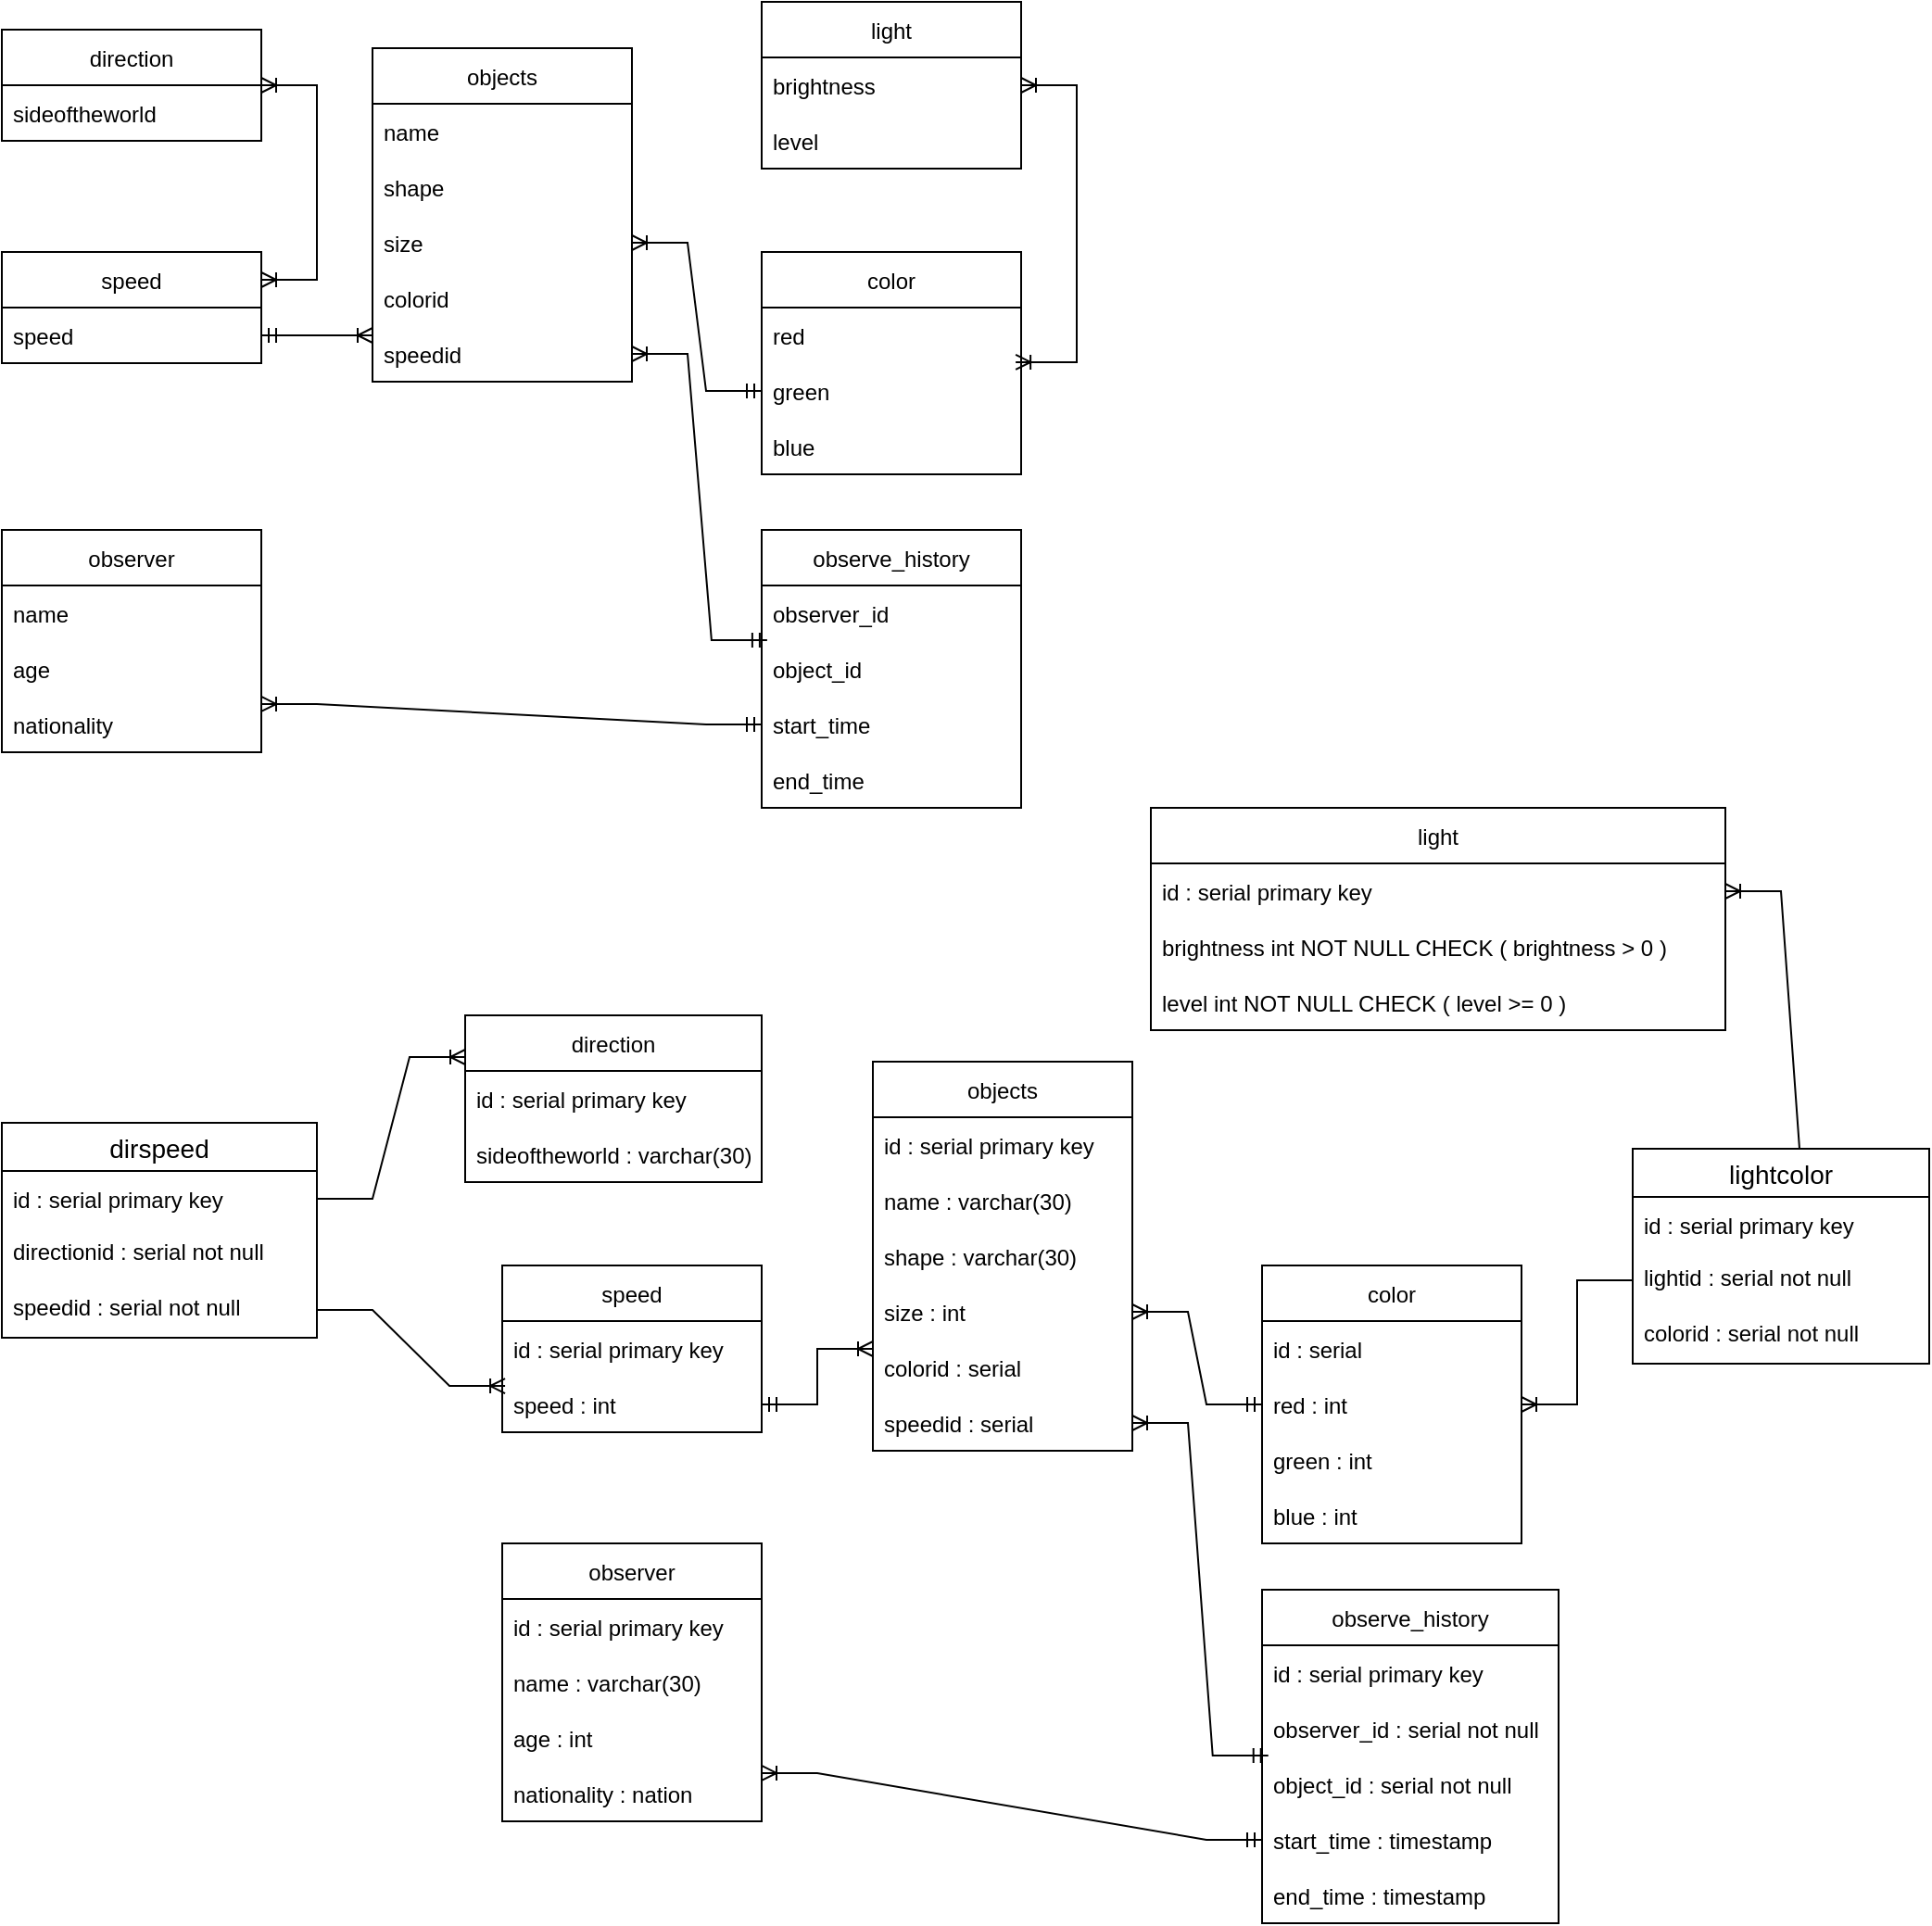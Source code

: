 <mxfile version="18.1.3" type="github">
  <diagram id="-K4ERPyTieTXIp2pPhN8" name="Page-1">
    <mxGraphModel dx="1165" dy="765" grid="1" gridSize="10" guides="1" tooltips="1" connect="1" arrows="1" fold="1" page="1" pageScale="1" pageWidth="1169" pageHeight="1654" math="0" shadow="0">
      <root>
        <mxCell id="0" />
        <mxCell id="1" parent="0" />
        <mxCell id="L3-jUyVPx0er-l2y9_Mx-1" value="direction" style="swimlane;fontStyle=0;childLayout=stackLayout;horizontal=1;startSize=30;horizontalStack=0;resizeParent=1;resizeParentMax=0;resizeLast=0;collapsible=1;marginBottom=0;" vertex="1" parent="1">
          <mxGeometry x="110" y="50" width="140" height="60" as="geometry" />
        </mxCell>
        <mxCell id="L3-jUyVPx0er-l2y9_Mx-2" value="sideoftheworld" style="text;strokeColor=none;fillColor=none;align=left;verticalAlign=middle;spacingLeft=4;spacingRight=4;overflow=hidden;points=[[0,0.5],[1,0.5]];portConstraint=eastwest;rotatable=0;" vertex="1" parent="L3-jUyVPx0er-l2y9_Mx-1">
          <mxGeometry y="30" width="140" height="30" as="geometry" />
        </mxCell>
        <mxCell id="L3-jUyVPx0er-l2y9_Mx-6" value="speed" style="swimlane;fontStyle=0;childLayout=stackLayout;horizontal=1;startSize=30;horizontalStack=0;resizeParent=1;resizeParentMax=0;resizeLast=0;collapsible=1;marginBottom=0;" vertex="1" parent="1">
          <mxGeometry x="110" y="170" width="140" height="60" as="geometry" />
        </mxCell>
        <mxCell id="L3-jUyVPx0er-l2y9_Mx-7" value="speed" style="text;strokeColor=none;fillColor=none;align=left;verticalAlign=middle;spacingLeft=4;spacingRight=4;overflow=hidden;points=[[0,0.5],[1,0.5]];portConstraint=eastwest;rotatable=0;" vertex="1" parent="L3-jUyVPx0er-l2y9_Mx-6">
          <mxGeometry y="30" width="140" height="30" as="geometry" />
        </mxCell>
        <mxCell id="L3-jUyVPx0er-l2y9_Mx-10" value="light" style="swimlane;fontStyle=0;childLayout=stackLayout;horizontal=1;startSize=30;horizontalStack=0;resizeParent=1;resizeParentMax=0;resizeLast=0;collapsible=1;marginBottom=0;" vertex="1" parent="1">
          <mxGeometry x="520" y="35" width="140" height="90" as="geometry" />
        </mxCell>
        <mxCell id="L3-jUyVPx0er-l2y9_Mx-11" value="brightness" style="text;strokeColor=none;fillColor=none;align=left;verticalAlign=middle;spacingLeft=4;spacingRight=4;overflow=hidden;points=[[0,0.5],[1,0.5]];portConstraint=eastwest;rotatable=0;" vertex="1" parent="L3-jUyVPx0er-l2y9_Mx-10">
          <mxGeometry y="30" width="140" height="30" as="geometry" />
        </mxCell>
        <mxCell id="L3-jUyVPx0er-l2y9_Mx-12" value="level" style="text;strokeColor=none;fillColor=none;align=left;verticalAlign=middle;spacingLeft=4;spacingRight=4;overflow=hidden;points=[[0,0.5],[1,0.5]];portConstraint=eastwest;rotatable=0;" vertex="1" parent="L3-jUyVPx0er-l2y9_Mx-10">
          <mxGeometry y="60" width="140" height="30" as="geometry" />
        </mxCell>
        <mxCell id="L3-jUyVPx0er-l2y9_Mx-14" value="color" style="swimlane;fontStyle=0;childLayout=stackLayout;horizontal=1;startSize=30;horizontalStack=0;resizeParent=1;resizeParentMax=0;resizeLast=0;collapsible=1;marginBottom=0;" vertex="1" parent="1">
          <mxGeometry x="520" y="170" width="140" height="120" as="geometry" />
        </mxCell>
        <mxCell id="L3-jUyVPx0er-l2y9_Mx-15" value="red" style="text;strokeColor=none;fillColor=none;align=left;verticalAlign=middle;spacingLeft=4;spacingRight=4;overflow=hidden;points=[[0,0.5],[1,0.5]];portConstraint=eastwest;rotatable=0;" vertex="1" parent="L3-jUyVPx0er-l2y9_Mx-14">
          <mxGeometry y="30" width="140" height="30" as="geometry" />
        </mxCell>
        <mxCell id="L3-jUyVPx0er-l2y9_Mx-16" value="green" style="text;strokeColor=none;fillColor=none;align=left;verticalAlign=middle;spacingLeft=4;spacingRight=4;overflow=hidden;points=[[0,0.5],[1,0.5]];portConstraint=eastwest;rotatable=0;" vertex="1" parent="L3-jUyVPx0er-l2y9_Mx-14">
          <mxGeometry y="60" width="140" height="30" as="geometry" />
        </mxCell>
        <mxCell id="L3-jUyVPx0er-l2y9_Mx-17" value="blue" style="text;strokeColor=none;fillColor=none;align=left;verticalAlign=middle;spacingLeft=4;spacingRight=4;overflow=hidden;points=[[0,0.5],[1,0.5]];portConstraint=eastwest;rotatable=0;" vertex="1" parent="L3-jUyVPx0er-l2y9_Mx-14">
          <mxGeometry y="90" width="140" height="30" as="geometry" />
        </mxCell>
        <mxCell id="L3-jUyVPx0er-l2y9_Mx-18" value="objects" style="swimlane;fontStyle=0;childLayout=stackLayout;horizontal=1;startSize=30;horizontalStack=0;resizeParent=1;resizeParentMax=0;resizeLast=0;collapsible=1;marginBottom=0;" vertex="1" parent="1">
          <mxGeometry x="310" y="60" width="140" height="180" as="geometry" />
        </mxCell>
        <mxCell id="L3-jUyVPx0er-l2y9_Mx-19" value="name" style="text;strokeColor=none;fillColor=none;align=left;verticalAlign=middle;spacingLeft=4;spacingRight=4;overflow=hidden;points=[[0,0.5],[1,0.5]];portConstraint=eastwest;rotatable=0;" vertex="1" parent="L3-jUyVPx0er-l2y9_Mx-18">
          <mxGeometry y="30" width="140" height="30" as="geometry" />
        </mxCell>
        <mxCell id="L3-jUyVPx0er-l2y9_Mx-20" value="shape" style="text;strokeColor=none;fillColor=none;align=left;verticalAlign=middle;spacingLeft=4;spacingRight=4;overflow=hidden;points=[[0,0.5],[1,0.5]];portConstraint=eastwest;rotatable=0;" vertex="1" parent="L3-jUyVPx0er-l2y9_Mx-18">
          <mxGeometry y="60" width="140" height="30" as="geometry" />
        </mxCell>
        <mxCell id="L3-jUyVPx0er-l2y9_Mx-21" value="size" style="text;strokeColor=none;fillColor=none;align=left;verticalAlign=middle;spacingLeft=4;spacingRight=4;overflow=hidden;points=[[0,0.5],[1,0.5]];portConstraint=eastwest;rotatable=0;" vertex="1" parent="L3-jUyVPx0er-l2y9_Mx-18">
          <mxGeometry y="90" width="140" height="30" as="geometry" />
        </mxCell>
        <mxCell id="L3-jUyVPx0er-l2y9_Mx-22" value="colorid" style="text;strokeColor=none;fillColor=none;align=left;verticalAlign=middle;spacingLeft=4;spacingRight=4;overflow=hidden;points=[[0,0.5],[1,0.5]];portConstraint=eastwest;rotatable=0;" vertex="1" parent="L3-jUyVPx0er-l2y9_Mx-18">
          <mxGeometry y="120" width="140" height="30" as="geometry" />
        </mxCell>
        <mxCell id="L3-jUyVPx0er-l2y9_Mx-23" value="speedid" style="text;strokeColor=none;fillColor=none;align=left;verticalAlign=middle;spacingLeft=4;spacingRight=4;overflow=hidden;points=[[0,0.5],[1,0.5]];portConstraint=eastwest;rotatable=0;" vertex="1" parent="L3-jUyVPx0er-l2y9_Mx-18">
          <mxGeometry y="150" width="140" height="30" as="geometry" />
        </mxCell>
        <mxCell id="L3-jUyVPx0er-l2y9_Mx-24" value="observer" style="swimlane;fontStyle=0;childLayout=stackLayout;horizontal=1;startSize=30;horizontalStack=0;resizeParent=1;resizeParentMax=0;resizeLast=0;collapsible=1;marginBottom=0;" vertex="1" parent="1">
          <mxGeometry x="110" y="320" width="140" height="120" as="geometry" />
        </mxCell>
        <mxCell id="L3-jUyVPx0er-l2y9_Mx-25" value="name" style="text;strokeColor=none;fillColor=none;align=left;verticalAlign=middle;spacingLeft=4;spacingRight=4;overflow=hidden;points=[[0,0.5],[1,0.5]];portConstraint=eastwest;rotatable=0;" vertex="1" parent="L3-jUyVPx0er-l2y9_Mx-24">
          <mxGeometry y="30" width="140" height="30" as="geometry" />
        </mxCell>
        <mxCell id="L3-jUyVPx0er-l2y9_Mx-26" value="age" style="text;strokeColor=none;fillColor=none;align=left;verticalAlign=middle;spacingLeft=4;spacingRight=4;overflow=hidden;points=[[0,0.5],[1,0.5]];portConstraint=eastwest;rotatable=0;" vertex="1" parent="L3-jUyVPx0er-l2y9_Mx-24">
          <mxGeometry y="60" width="140" height="30" as="geometry" />
        </mxCell>
        <mxCell id="L3-jUyVPx0er-l2y9_Mx-27" value="nationality" style="text;strokeColor=none;fillColor=none;align=left;verticalAlign=middle;spacingLeft=4;spacingRight=4;overflow=hidden;points=[[0,0.5],[1,0.5]];portConstraint=eastwest;rotatable=0;" vertex="1" parent="L3-jUyVPx0er-l2y9_Mx-24">
          <mxGeometry y="90" width="140" height="30" as="geometry" />
        </mxCell>
        <mxCell id="L3-jUyVPx0er-l2y9_Mx-28" value="observe_history" style="swimlane;fontStyle=0;childLayout=stackLayout;horizontal=1;startSize=30;horizontalStack=0;resizeParent=1;resizeParentMax=0;resizeLast=0;collapsible=1;marginBottom=0;" vertex="1" parent="1">
          <mxGeometry x="520" y="320" width="140" height="150" as="geometry" />
        </mxCell>
        <mxCell id="L3-jUyVPx0er-l2y9_Mx-29" value="observer_id" style="text;strokeColor=none;fillColor=none;align=left;verticalAlign=middle;spacingLeft=4;spacingRight=4;overflow=hidden;points=[[0,0.5],[1,0.5]];portConstraint=eastwest;rotatable=0;" vertex="1" parent="L3-jUyVPx0er-l2y9_Mx-28">
          <mxGeometry y="30" width="140" height="30" as="geometry" />
        </mxCell>
        <mxCell id="L3-jUyVPx0er-l2y9_Mx-30" value="object_id" style="text;strokeColor=none;fillColor=none;align=left;verticalAlign=middle;spacingLeft=4;spacingRight=4;overflow=hidden;points=[[0,0.5],[1,0.5]];portConstraint=eastwest;rotatable=0;" vertex="1" parent="L3-jUyVPx0er-l2y9_Mx-28">
          <mxGeometry y="60" width="140" height="30" as="geometry" />
        </mxCell>
        <mxCell id="L3-jUyVPx0er-l2y9_Mx-32" value="start_time" style="text;strokeColor=none;fillColor=none;align=left;verticalAlign=middle;spacingLeft=4;spacingRight=4;overflow=hidden;points=[[0,0.5],[1,0.5]];portConstraint=eastwest;rotatable=0;" vertex="1" parent="L3-jUyVPx0er-l2y9_Mx-28">
          <mxGeometry y="90" width="140" height="30" as="geometry" />
        </mxCell>
        <mxCell id="L3-jUyVPx0er-l2y9_Mx-31" value="end_time" style="text;strokeColor=none;fillColor=none;align=left;verticalAlign=middle;spacingLeft=4;spacingRight=4;overflow=hidden;points=[[0,0.5],[1,0.5]];portConstraint=eastwest;rotatable=0;" vertex="1" parent="L3-jUyVPx0er-l2y9_Mx-28">
          <mxGeometry y="120" width="140" height="30" as="geometry" />
        </mxCell>
        <mxCell id="L3-jUyVPx0er-l2y9_Mx-33" value="" style="edgeStyle=entityRelationEdgeStyle;fontSize=12;html=1;endArrow=ERoneToMany;startArrow=ERoneToMany;rounded=0;entryX=1;entryY=0.5;entryDx=0;entryDy=0;exitX=1;exitY=0.25;exitDx=0;exitDy=0;" edge="1" parent="1" source="L3-jUyVPx0er-l2y9_Mx-6" target="L3-jUyVPx0er-l2y9_Mx-1">
          <mxGeometry width="100" height="100" relative="1" as="geometry">
            <mxPoint x="360" y="330" as="sourcePoint" />
            <mxPoint x="460" y="230" as="targetPoint" />
          </mxGeometry>
        </mxCell>
        <mxCell id="L3-jUyVPx0er-l2y9_Mx-34" value="" style="edgeStyle=entityRelationEdgeStyle;fontSize=12;html=1;endArrow=ERoneToMany;startArrow=ERmandOne;rounded=0;exitX=1;exitY=0.5;exitDx=0;exitDy=0;" edge="1" parent="1" source="L3-jUyVPx0er-l2y9_Mx-7">
          <mxGeometry width="100" height="100" relative="1" as="geometry">
            <mxPoint x="360" y="330" as="sourcePoint" />
            <mxPoint x="310" y="215" as="targetPoint" />
          </mxGeometry>
        </mxCell>
        <mxCell id="L3-jUyVPx0er-l2y9_Mx-35" value="" style="edgeStyle=entityRelationEdgeStyle;fontSize=12;html=1;endArrow=ERoneToMany;startArrow=ERoneToMany;rounded=0;exitX=0.979;exitY=-0.017;exitDx=0;exitDy=0;exitPerimeter=0;" edge="1" parent="1" source="L3-jUyVPx0er-l2y9_Mx-16" target="L3-jUyVPx0er-l2y9_Mx-10">
          <mxGeometry width="100" height="100" relative="1" as="geometry">
            <mxPoint x="670" y="220" as="sourcePoint" />
            <mxPoint x="660" y="61" as="targetPoint" />
          </mxGeometry>
        </mxCell>
        <mxCell id="L3-jUyVPx0er-l2y9_Mx-36" value="" style="edgeStyle=entityRelationEdgeStyle;fontSize=12;html=1;endArrow=ERoneToMany;startArrow=ERmandOne;rounded=0;exitX=0;exitY=0.5;exitDx=0;exitDy=0;entryX=1;entryY=0.5;entryDx=0;entryDy=0;" edge="1" parent="1" source="L3-jUyVPx0er-l2y9_Mx-16" target="L3-jUyVPx0er-l2y9_Mx-21">
          <mxGeometry width="100" height="100" relative="1" as="geometry">
            <mxPoint x="360" y="330" as="sourcePoint" />
            <mxPoint x="460" y="230" as="targetPoint" />
          </mxGeometry>
        </mxCell>
        <mxCell id="L3-jUyVPx0er-l2y9_Mx-37" value="" style="edgeStyle=entityRelationEdgeStyle;fontSize=12;html=1;endArrow=ERoneToMany;startArrow=ERmandOne;rounded=0;entryX=1;entryY=0.133;entryDx=0;entryDy=0;entryPerimeter=0;exitX=0;exitY=0.5;exitDx=0;exitDy=0;" edge="1" parent="1" source="L3-jUyVPx0er-l2y9_Mx-32" target="L3-jUyVPx0er-l2y9_Mx-27">
          <mxGeometry width="100" height="100" relative="1" as="geometry">
            <mxPoint x="360" y="330" as="sourcePoint" />
            <mxPoint x="460" y="230" as="targetPoint" />
          </mxGeometry>
        </mxCell>
        <mxCell id="L3-jUyVPx0er-l2y9_Mx-38" value="" style="edgeStyle=entityRelationEdgeStyle;fontSize=12;html=1;endArrow=ERoneToMany;startArrow=ERmandOne;rounded=0;exitX=0.021;exitY=0.983;exitDx=0;exitDy=0;exitPerimeter=0;" edge="1" parent="1" source="L3-jUyVPx0er-l2y9_Mx-29" target="L3-jUyVPx0er-l2y9_Mx-23">
          <mxGeometry width="100" height="100" relative="1" as="geometry">
            <mxPoint x="360" y="330" as="sourcePoint" />
            <mxPoint x="460" y="230" as="targetPoint" />
          </mxGeometry>
        </mxCell>
        <mxCell id="L3-jUyVPx0er-l2y9_Mx-43" value="direction" style="swimlane;fontStyle=0;childLayout=stackLayout;horizontal=1;startSize=30;horizontalStack=0;resizeParent=1;resizeParentMax=0;resizeLast=0;collapsible=1;marginBottom=0;" vertex="1" parent="1">
          <mxGeometry x="360" y="582" width="160" height="90" as="geometry" />
        </mxCell>
        <mxCell id="L3-jUyVPx0er-l2y9_Mx-75" value="id : serial primary key" style="text;strokeColor=none;fillColor=none;align=left;verticalAlign=middle;spacingLeft=4;spacingRight=4;overflow=hidden;points=[[0,0.5],[1,0.5]];portConstraint=eastwest;rotatable=0;" vertex="1" parent="L3-jUyVPx0er-l2y9_Mx-43">
          <mxGeometry y="30" width="160" height="30" as="geometry" />
        </mxCell>
        <mxCell id="L3-jUyVPx0er-l2y9_Mx-44" value="sideoftheworld : varchar(30)" style="text;strokeColor=none;fillColor=none;align=left;verticalAlign=middle;spacingLeft=4;spacingRight=4;overflow=hidden;points=[[0,0.5],[1,0.5]];portConstraint=eastwest;rotatable=0;" vertex="1" parent="L3-jUyVPx0er-l2y9_Mx-43">
          <mxGeometry y="60" width="160" height="30" as="geometry" />
        </mxCell>
        <mxCell id="L3-jUyVPx0er-l2y9_Mx-45" value="speed" style="swimlane;fontStyle=0;childLayout=stackLayout;horizontal=1;startSize=30;horizontalStack=0;resizeParent=1;resizeParentMax=0;resizeLast=0;collapsible=1;marginBottom=0;" vertex="1" parent="1">
          <mxGeometry x="380" y="717" width="140" height="90" as="geometry" />
        </mxCell>
        <mxCell id="L3-jUyVPx0er-l2y9_Mx-76" value="id : serial primary key" style="text;strokeColor=none;fillColor=none;align=left;verticalAlign=middle;spacingLeft=4;spacingRight=4;overflow=hidden;points=[[0,0.5],[1,0.5]];portConstraint=eastwest;rotatable=0;" vertex="1" parent="L3-jUyVPx0er-l2y9_Mx-45">
          <mxGeometry y="30" width="140" height="30" as="geometry" />
        </mxCell>
        <mxCell id="L3-jUyVPx0er-l2y9_Mx-46" value="speed : int" style="text;strokeColor=none;fillColor=none;align=left;verticalAlign=middle;spacingLeft=4;spacingRight=4;overflow=hidden;points=[[0,0.5],[1,0.5]];portConstraint=eastwest;rotatable=0;" vertex="1" parent="L3-jUyVPx0er-l2y9_Mx-45">
          <mxGeometry y="60" width="140" height="30" as="geometry" />
        </mxCell>
        <mxCell id="L3-jUyVPx0er-l2y9_Mx-47" value="light" style="swimlane;fontStyle=0;childLayout=stackLayout;horizontal=1;startSize=30;horizontalStack=0;resizeParent=1;resizeParentMax=0;resizeLast=0;collapsible=1;marginBottom=0;" vertex="1" parent="1">
          <mxGeometry x="730" y="470" width="310" height="120" as="geometry" />
        </mxCell>
        <mxCell id="L3-jUyVPx0er-l2y9_Mx-78" value="id : serial primary key" style="text;strokeColor=none;fillColor=none;align=left;verticalAlign=middle;spacingLeft=4;spacingRight=4;overflow=hidden;points=[[0,0.5],[1,0.5]];portConstraint=eastwest;rotatable=0;" vertex="1" parent="L3-jUyVPx0er-l2y9_Mx-47">
          <mxGeometry y="30" width="310" height="30" as="geometry" />
        </mxCell>
        <mxCell id="L3-jUyVPx0er-l2y9_Mx-48" value="brightness int NOT NULL CHECK ( brightness &gt; 0 )" style="text;strokeColor=none;fillColor=none;align=left;verticalAlign=middle;spacingLeft=4;spacingRight=4;overflow=hidden;points=[[0,0.5],[1,0.5]];portConstraint=eastwest;rotatable=0;" vertex="1" parent="L3-jUyVPx0er-l2y9_Mx-47">
          <mxGeometry y="60" width="310" height="30" as="geometry" />
        </mxCell>
        <mxCell id="L3-jUyVPx0er-l2y9_Mx-49" value="level int NOT NULL CHECK ( level &gt;= 0 )" style="text;strokeColor=none;fillColor=none;align=left;verticalAlign=middle;spacingLeft=4;spacingRight=4;overflow=hidden;points=[[0,0.5],[1,0.5]];portConstraint=eastwest;rotatable=0;" vertex="1" parent="L3-jUyVPx0er-l2y9_Mx-47">
          <mxGeometry y="90" width="310" height="30" as="geometry" />
        </mxCell>
        <mxCell id="L3-jUyVPx0er-l2y9_Mx-50" value="color" style="swimlane;fontStyle=0;childLayout=stackLayout;horizontal=1;startSize=30;horizontalStack=0;resizeParent=1;resizeParentMax=0;resizeLast=0;collapsible=1;marginBottom=0;" vertex="1" parent="1">
          <mxGeometry x="790" y="717" width="140" height="150" as="geometry" />
        </mxCell>
        <mxCell id="L3-jUyVPx0er-l2y9_Mx-79" value="id : serial" style="text;strokeColor=none;fillColor=none;align=left;verticalAlign=middle;spacingLeft=4;spacingRight=4;overflow=hidden;points=[[0,0.5],[1,0.5]];portConstraint=eastwest;rotatable=0;" vertex="1" parent="L3-jUyVPx0er-l2y9_Mx-50">
          <mxGeometry y="30" width="140" height="30" as="geometry" />
        </mxCell>
        <mxCell id="L3-jUyVPx0er-l2y9_Mx-51" value="red : int" style="text;strokeColor=none;fillColor=none;align=left;verticalAlign=middle;spacingLeft=4;spacingRight=4;overflow=hidden;points=[[0,0.5],[1,0.5]];portConstraint=eastwest;rotatable=0;" vertex="1" parent="L3-jUyVPx0er-l2y9_Mx-50">
          <mxGeometry y="60" width="140" height="30" as="geometry" />
        </mxCell>
        <mxCell id="L3-jUyVPx0er-l2y9_Mx-52" value="green : int" style="text;strokeColor=none;fillColor=none;align=left;verticalAlign=middle;spacingLeft=4;spacingRight=4;overflow=hidden;points=[[0,0.5],[1,0.5]];portConstraint=eastwest;rotatable=0;" vertex="1" parent="L3-jUyVPx0er-l2y9_Mx-50">
          <mxGeometry y="90" width="140" height="30" as="geometry" />
        </mxCell>
        <mxCell id="L3-jUyVPx0er-l2y9_Mx-53" value="blue : int" style="text;strokeColor=none;fillColor=none;align=left;verticalAlign=middle;spacingLeft=4;spacingRight=4;overflow=hidden;points=[[0,0.5],[1,0.5]];portConstraint=eastwest;rotatable=0;" vertex="1" parent="L3-jUyVPx0er-l2y9_Mx-50">
          <mxGeometry y="120" width="140" height="30" as="geometry" />
        </mxCell>
        <mxCell id="L3-jUyVPx0er-l2y9_Mx-54" value="objects" style="swimlane;fontStyle=0;childLayout=stackLayout;horizontal=1;startSize=30;horizontalStack=0;resizeParent=1;resizeParentMax=0;resizeLast=0;collapsible=1;marginBottom=0;" vertex="1" parent="1">
          <mxGeometry x="580" y="607" width="140" height="210" as="geometry" />
        </mxCell>
        <mxCell id="L3-jUyVPx0er-l2y9_Mx-77" value="id : serial primary key" style="text;strokeColor=none;fillColor=none;align=left;verticalAlign=middle;spacingLeft=4;spacingRight=4;overflow=hidden;points=[[0,0.5],[1,0.5]];portConstraint=eastwest;rotatable=0;" vertex="1" parent="L3-jUyVPx0er-l2y9_Mx-54">
          <mxGeometry y="30" width="140" height="30" as="geometry" />
        </mxCell>
        <mxCell id="L3-jUyVPx0er-l2y9_Mx-55" value="name : varchar(30)" style="text;strokeColor=none;fillColor=none;align=left;verticalAlign=middle;spacingLeft=4;spacingRight=4;overflow=hidden;points=[[0,0.5],[1,0.5]];portConstraint=eastwest;rotatable=0;" vertex="1" parent="L3-jUyVPx0er-l2y9_Mx-54">
          <mxGeometry y="60" width="140" height="30" as="geometry" />
        </mxCell>
        <mxCell id="L3-jUyVPx0er-l2y9_Mx-56" value="shape : varchar(30)" style="text;strokeColor=none;fillColor=none;align=left;verticalAlign=middle;spacingLeft=4;spacingRight=4;overflow=hidden;points=[[0,0.5],[1,0.5]];portConstraint=eastwest;rotatable=0;" vertex="1" parent="L3-jUyVPx0er-l2y9_Mx-54">
          <mxGeometry y="90" width="140" height="30" as="geometry" />
        </mxCell>
        <mxCell id="L3-jUyVPx0er-l2y9_Mx-57" value="size : int" style="text;strokeColor=none;fillColor=none;align=left;verticalAlign=middle;spacingLeft=4;spacingRight=4;overflow=hidden;points=[[0,0.5],[1,0.5]];portConstraint=eastwest;rotatable=0;" vertex="1" parent="L3-jUyVPx0er-l2y9_Mx-54">
          <mxGeometry y="120" width="140" height="30" as="geometry" />
        </mxCell>
        <mxCell id="L3-jUyVPx0er-l2y9_Mx-58" value="colorid : serial" style="text;strokeColor=none;fillColor=none;align=left;verticalAlign=middle;spacingLeft=4;spacingRight=4;overflow=hidden;points=[[0,0.5],[1,0.5]];portConstraint=eastwest;rotatable=0;" vertex="1" parent="L3-jUyVPx0er-l2y9_Mx-54">
          <mxGeometry y="150" width="140" height="30" as="geometry" />
        </mxCell>
        <mxCell id="L3-jUyVPx0er-l2y9_Mx-59" value="speedid : serial" style="text;strokeColor=none;fillColor=none;align=left;verticalAlign=middle;spacingLeft=4;spacingRight=4;overflow=hidden;points=[[0,0.5],[1,0.5]];portConstraint=eastwest;rotatable=0;" vertex="1" parent="L3-jUyVPx0er-l2y9_Mx-54">
          <mxGeometry y="180" width="140" height="30" as="geometry" />
        </mxCell>
        <mxCell id="L3-jUyVPx0er-l2y9_Mx-60" value="observer" style="swimlane;fontStyle=0;childLayout=stackLayout;horizontal=1;startSize=30;horizontalStack=0;resizeParent=1;resizeParentMax=0;resizeLast=0;collapsible=1;marginBottom=0;" vertex="1" parent="1">
          <mxGeometry x="380" y="867" width="140" height="150" as="geometry" />
        </mxCell>
        <mxCell id="L3-jUyVPx0er-l2y9_Mx-80" value="id : serial primary key" style="text;strokeColor=none;fillColor=none;align=left;verticalAlign=middle;spacingLeft=4;spacingRight=4;overflow=hidden;points=[[0,0.5],[1,0.5]];portConstraint=eastwest;rotatable=0;" vertex="1" parent="L3-jUyVPx0er-l2y9_Mx-60">
          <mxGeometry y="30" width="140" height="30" as="geometry" />
        </mxCell>
        <mxCell id="L3-jUyVPx0er-l2y9_Mx-61" value="name : varchar(30)" style="text;strokeColor=none;fillColor=none;align=left;verticalAlign=middle;spacingLeft=4;spacingRight=4;overflow=hidden;points=[[0,0.5],[1,0.5]];portConstraint=eastwest;rotatable=0;" vertex="1" parent="L3-jUyVPx0er-l2y9_Mx-60">
          <mxGeometry y="60" width="140" height="30" as="geometry" />
        </mxCell>
        <mxCell id="L3-jUyVPx0er-l2y9_Mx-62" value="age : int" style="text;strokeColor=none;fillColor=none;align=left;verticalAlign=middle;spacingLeft=4;spacingRight=4;overflow=hidden;points=[[0,0.5],[1,0.5]];portConstraint=eastwest;rotatable=0;" vertex="1" parent="L3-jUyVPx0er-l2y9_Mx-60">
          <mxGeometry y="90" width="140" height="30" as="geometry" />
        </mxCell>
        <mxCell id="L3-jUyVPx0er-l2y9_Mx-63" value="nationality : nation" style="text;strokeColor=none;fillColor=none;align=left;verticalAlign=middle;spacingLeft=4;spacingRight=4;overflow=hidden;points=[[0,0.5],[1,0.5]];portConstraint=eastwest;rotatable=0;" vertex="1" parent="L3-jUyVPx0er-l2y9_Mx-60">
          <mxGeometry y="120" width="140" height="30" as="geometry" />
        </mxCell>
        <mxCell id="L3-jUyVPx0er-l2y9_Mx-64" value="observe_history" style="swimlane;fontStyle=0;childLayout=stackLayout;horizontal=1;startSize=30;horizontalStack=0;resizeParent=1;resizeParentMax=0;resizeLast=0;collapsible=1;marginBottom=0;" vertex="1" parent="1">
          <mxGeometry x="790" y="892" width="160" height="180" as="geometry" />
        </mxCell>
        <mxCell id="L3-jUyVPx0er-l2y9_Mx-81" value="id : serial primary key" style="text;strokeColor=none;fillColor=none;align=left;verticalAlign=middle;spacingLeft=4;spacingRight=4;overflow=hidden;points=[[0,0.5],[1,0.5]];portConstraint=eastwest;rotatable=0;" vertex="1" parent="L3-jUyVPx0er-l2y9_Mx-64">
          <mxGeometry y="30" width="160" height="30" as="geometry" />
        </mxCell>
        <mxCell id="L3-jUyVPx0er-l2y9_Mx-65" value="observer_id : serial not null" style="text;strokeColor=none;fillColor=none;align=left;verticalAlign=middle;spacingLeft=4;spacingRight=4;overflow=hidden;points=[[0,0.5],[1,0.5]];portConstraint=eastwest;rotatable=0;" vertex="1" parent="L3-jUyVPx0er-l2y9_Mx-64">
          <mxGeometry y="60" width="160" height="30" as="geometry" />
        </mxCell>
        <mxCell id="L3-jUyVPx0er-l2y9_Mx-66" value="object_id : serial not null" style="text;strokeColor=none;fillColor=none;align=left;verticalAlign=middle;spacingLeft=4;spacingRight=4;overflow=hidden;points=[[0,0.5],[1,0.5]];portConstraint=eastwest;rotatable=0;" vertex="1" parent="L3-jUyVPx0er-l2y9_Mx-64">
          <mxGeometry y="90" width="160" height="30" as="geometry" />
        </mxCell>
        <mxCell id="L3-jUyVPx0er-l2y9_Mx-67" value="start_time : timestamp" style="text;strokeColor=none;fillColor=none;align=left;verticalAlign=middle;spacingLeft=4;spacingRight=4;overflow=hidden;points=[[0,0.5],[1,0.5]];portConstraint=eastwest;rotatable=0;" vertex="1" parent="L3-jUyVPx0er-l2y9_Mx-64">
          <mxGeometry y="120" width="160" height="30" as="geometry" />
        </mxCell>
        <mxCell id="L3-jUyVPx0er-l2y9_Mx-68" value="end_time : timestamp" style="text;strokeColor=none;fillColor=none;align=left;verticalAlign=middle;spacingLeft=4;spacingRight=4;overflow=hidden;points=[[0,0.5],[1,0.5]];portConstraint=eastwest;rotatable=0;" vertex="1" parent="L3-jUyVPx0er-l2y9_Mx-64">
          <mxGeometry y="150" width="160" height="30" as="geometry" />
        </mxCell>
        <mxCell id="L3-jUyVPx0er-l2y9_Mx-70" value="" style="edgeStyle=entityRelationEdgeStyle;fontSize=12;html=1;endArrow=ERoneToMany;startArrow=ERmandOne;rounded=0;exitX=1;exitY=0.5;exitDx=0;exitDy=0;" edge="1" parent="1" source="L3-jUyVPx0er-l2y9_Mx-46">
          <mxGeometry width="100" height="100" relative="1" as="geometry">
            <mxPoint x="630" y="877" as="sourcePoint" />
            <mxPoint x="580" y="762" as="targetPoint" />
          </mxGeometry>
        </mxCell>
        <mxCell id="L3-jUyVPx0er-l2y9_Mx-72" value="" style="edgeStyle=entityRelationEdgeStyle;fontSize=12;html=1;endArrow=ERoneToMany;startArrow=ERmandOne;rounded=0;entryX=1;entryY=0.5;entryDx=0;entryDy=0;exitX=0;exitY=0.5;exitDx=0;exitDy=0;" edge="1" parent="1" source="L3-jUyVPx0er-l2y9_Mx-51" target="L3-jUyVPx0er-l2y9_Mx-57">
          <mxGeometry width="100" height="100" relative="1" as="geometry">
            <mxPoint x="790" y="742" as="sourcePoint" />
            <mxPoint x="730" y="777" as="targetPoint" />
          </mxGeometry>
        </mxCell>
        <mxCell id="L3-jUyVPx0er-l2y9_Mx-73" value="" style="edgeStyle=entityRelationEdgeStyle;fontSize=12;html=1;endArrow=ERoneToMany;startArrow=ERmandOne;rounded=0;entryX=1;entryY=0.133;entryDx=0;entryDy=0;entryPerimeter=0;exitX=0;exitY=0.5;exitDx=0;exitDy=0;" edge="1" parent="1" source="L3-jUyVPx0er-l2y9_Mx-67" target="L3-jUyVPx0er-l2y9_Mx-63">
          <mxGeometry width="100" height="100" relative="1" as="geometry">
            <mxPoint x="630" y="877" as="sourcePoint" />
            <mxPoint x="730" y="777" as="targetPoint" />
          </mxGeometry>
        </mxCell>
        <mxCell id="L3-jUyVPx0er-l2y9_Mx-74" value="" style="edgeStyle=entityRelationEdgeStyle;fontSize=12;html=1;endArrow=ERoneToMany;startArrow=ERmandOne;rounded=0;exitX=0.021;exitY=0.983;exitDx=0;exitDy=0;exitPerimeter=0;" edge="1" parent="1" source="L3-jUyVPx0er-l2y9_Mx-65" target="L3-jUyVPx0er-l2y9_Mx-59">
          <mxGeometry width="100" height="100" relative="1" as="geometry">
            <mxPoint x="630" y="877" as="sourcePoint" />
            <mxPoint x="730" y="777" as="targetPoint" />
          </mxGeometry>
        </mxCell>
        <mxCell id="L3-jUyVPx0er-l2y9_Mx-82" value="dirspeed" style="swimlane;fontStyle=0;childLayout=stackLayout;horizontal=1;startSize=26;horizontalStack=0;resizeParent=1;resizeParentMax=0;resizeLast=0;collapsible=1;marginBottom=0;align=center;fontSize=14;" vertex="1" parent="1">
          <mxGeometry x="110" y="640" width="170" height="116" as="geometry" />
        </mxCell>
        <mxCell id="L3-jUyVPx0er-l2y9_Mx-86" value="id : serial primary key" style="text;strokeColor=none;fillColor=none;align=left;verticalAlign=middle;spacingLeft=4;spacingRight=4;overflow=hidden;points=[[0,0.5],[1,0.5]];portConstraint=eastwest;rotatable=0;" vertex="1" parent="L3-jUyVPx0er-l2y9_Mx-82">
          <mxGeometry y="26" width="170" height="30" as="geometry" />
        </mxCell>
        <mxCell id="L3-jUyVPx0er-l2y9_Mx-84" value="directionid : serial not null" style="text;strokeColor=none;fillColor=none;spacingLeft=4;spacingRight=4;overflow=hidden;rotatable=0;points=[[0,0.5],[1,0.5]];portConstraint=eastwest;fontSize=12;" vertex="1" parent="L3-jUyVPx0er-l2y9_Mx-82">
          <mxGeometry y="56" width="170" height="30" as="geometry" />
        </mxCell>
        <mxCell id="L3-jUyVPx0er-l2y9_Mx-85" value="speedid : serial not null" style="text;strokeColor=none;fillColor=none;spacingLeft=4;spacingRight=4;overflow=hidden;rotatable=0;points=[[0,0.5],[1,0.5]];portConstraint=eastwest;fontSize=12;" vertex="1" parent="L3-jUyVPx0er-l2y9_Mx-82">
          <mxGeometry y="86" width="170" height="30" as="geometry" />
        </mxCell>
        <mxCell id="L3-jUyVPx0er-l2y9_Mx-87" value="" style="edgeStyle=entityRelationEdgeStyle;fontSize=12;html=1;endArrow=ERoneToMany;rounded=0;entryX=0;entryY=0.25;entryDx=0;entryDy=0;" edge="1" parent="1" source="L3-jUyVPx0er-l2y9_Mx-86" target="L3-jUyVPx0er-l2y9_Mx-43">
          <mxGeometry width="100" height="100" relative="1" as="geometry">
            <mxPoint x="430" y="900" as="sourcePoint" />
            <mxPoint x="530" y="800" as="targetPoint" />
          </mxGeometry>
        </mxCell>
        <mxCell id="L3-jUyVPx0er-l2y9_Mx-88" value="" style="edgeStyle=entityRelationEdgeStyle;fontSize=12;html=1;endArrow=ERoneToMany;rounded=0;entryX=0.011;entryY=0.167;entryDx=0;entryDy=0;entryPerimeter=0;" edge="1" parent="1" source="L3-jUyVPx0er-l2y9_Mx-85" target="L3-jUyVPx0er-l2y9_Mx-46">
          <mxGeometry width="100" height="100" relative="1" as="geometry">
            <mxPoint x="430" y="900" as="sourcePoint" />
            <mxPoint x="530" y="800" as="targetPoint" />
          </mxGeometry>
        </mxCell>
        <mxCell id="L3-jUyVPx0er-l2y9_Mx-89" value="lightcolor" style="swimlane;fontStyle=0;childLayout=stackLayout;horizontal=1;startSize=26;horizontalStack=0;resizeParent=1;resizeParentMax=0;resizeLast=0;collapsible=1;marginBottom=0;align=center;fontSize=14;" vertex="1" parent="1">
          <mxGeometry x="990" y="654" width="160" height="116" as="geometry" />
        </mxCell>
        <mxCell id="L3-jUyVPx0er-l2y9_Mx-93" value="id : serial primary key" style="text;strokeColor=none;fillColor=none;align=left;verticalAlign=middle;spacingLeft=4;spacingRight=4;overflow=hidden;points=[[0,0.5],[1,0.5]];portConstraint=eastwest;rotatable=0;" vertex="1" parent="L3-jUyVPx0er-l2y9_Mx-89">
          <mxGeometry y="26" width="160" height="30" as="geometry" />
        </mxCell>
        <mxCell id="L3-jUyVPx0er-l2y9_Mx-91" value="lightid : serial not null" style="text;strokeColor=none;fillColor=none;spacingLeft=4;spacingRight=4;overflow=hidden;rotatable=0;points=[[0,0.5],[1,0.5]];portConstraint=eastwest;fontSize=12;" vertex="1" parent="L3-jUyVPx0er-l2y9_Mx-89">
          <mxGeometry y="56" width="160" height="30" as="geometry" />
        </mxCell>
        <mxCell id="L3-jUyVPx0er-l2y9_Mx-92" value="colorid : serial not null" style="text;strokeColor=none;fillColor=none;spacingLeft=4;spacingRight=4;overflow=hidden;rotatable=0;points=[[0,0.5],[1,0.5]];portConstraint=eastwest;fontSize=12;" vertex="1" parent="L3-jUyVPx0er-l2y9_Mx-89">
          <mxGeometry y="86" width="160" height="30" as="geometry" />
        </mxCell>
        <mxCell id="L3-jUyVPx0er-l2y9_Mx-94" value="" style="edgeStyle=entityRelationEdgeStyle;fontSize=12;html=1;endArrow=ERoneToMany;rounded=0;entryX=1;entryY=0.5;entryDx=0;entryDy=0;exitX=0.75;exitY=0;exitDx=0;exitDy=0;" edge="1" parent="1" source="L3-jUyVPx0er-l2y9_Mx-89" target="L3-jUyVPx0er-l2y9_Mx-78">
          <mxGeometry width="100" height="100" relative="1" as="geometry">
            <mxPoint x="650" y="900" as="sourcePoint" />
            <mxPoint x="750" y="800" as="targetPoint" />
          </mxGeometry>
        </mxCell>
        <mxCell id="L3-jUyVPx0er-l2y9_Mx-95" value="" style="edgeStyle=entityRelationEdgeStyle;fontSize=12;html=1;endArrow=ERoneToMany;rounded=0;entryX=1;entryY=0.5;entryDx=0;entryDy=0;exitX=0;exitY=0.5;exitDx=0;exitDy=0;" edge="1" parent="1" source="L3-jUyVPx0er-l2y9_Mx-91" target="L3-jUyVPx0er-l2y9_Mx-51">
          <mxGeometry width="100" height="100" relative="1" as="geometry">
            <mxPoint x="650" y="900" as="sourcePoint" />
            <mxPoint x="750" y="800" as="targetPoint" />
          </mxGeometry>
        </mxCell>
      </root>
    </mxGraphModel>
  </diagram>
</mxfile>
